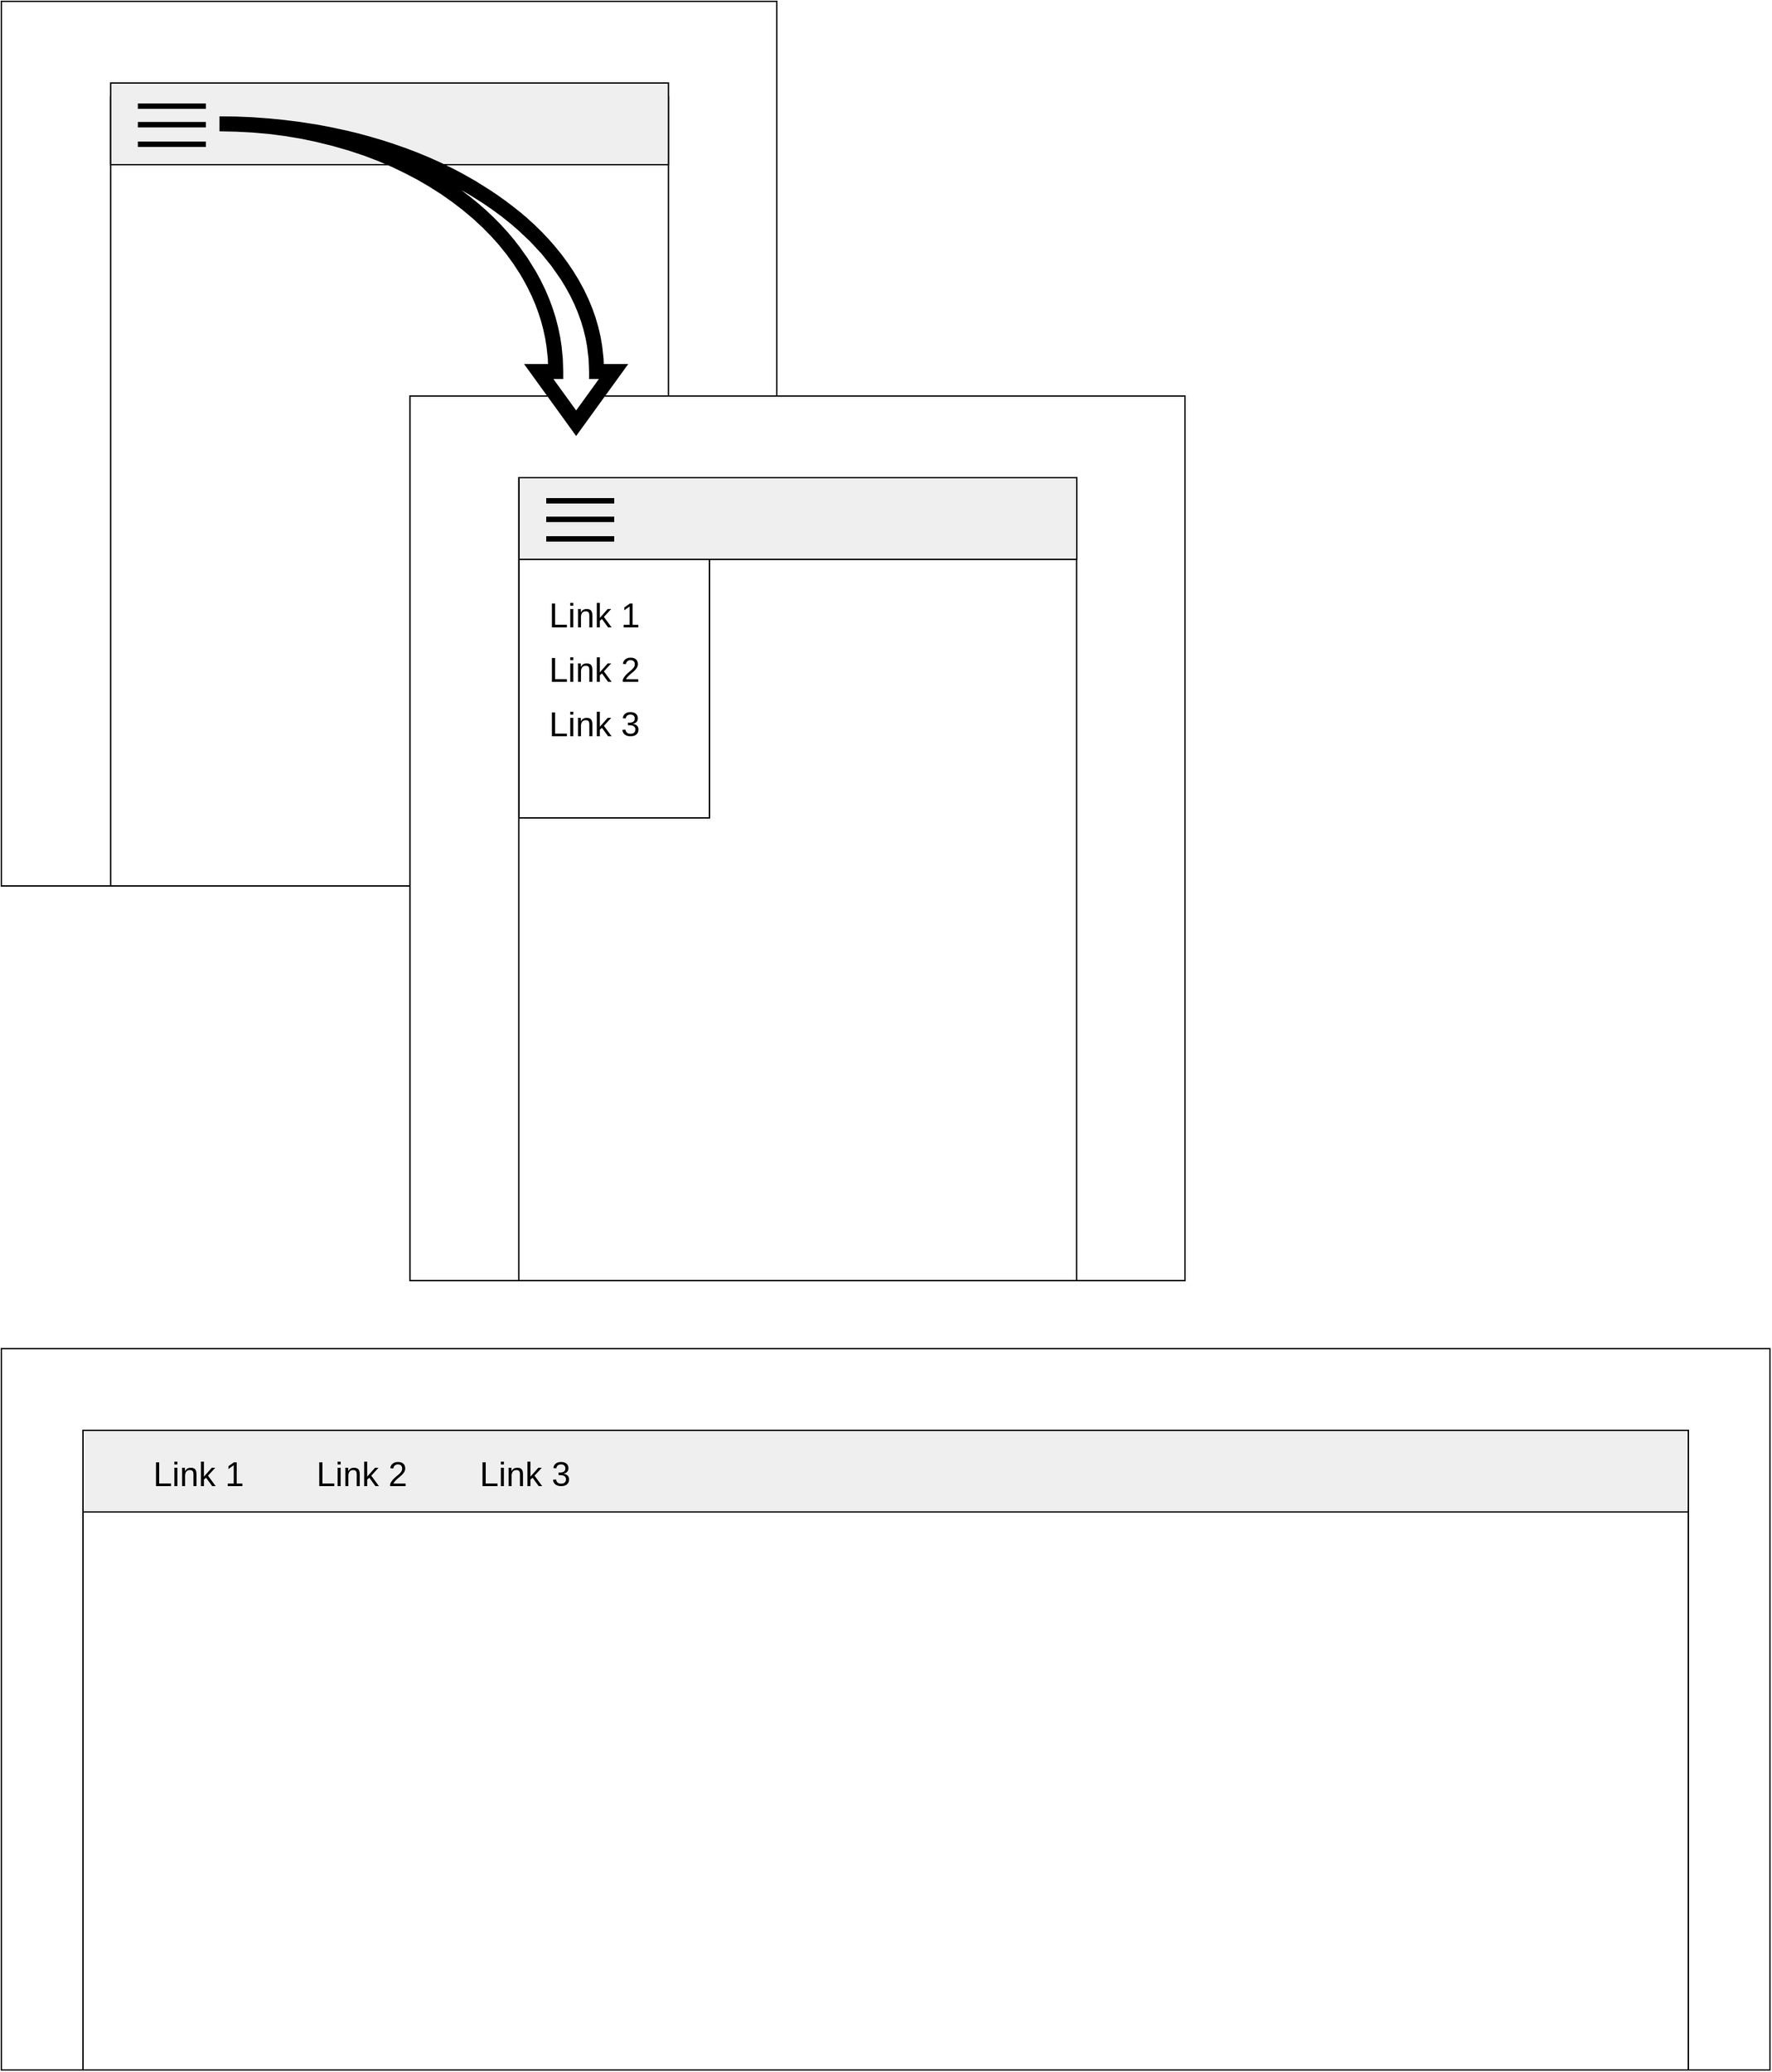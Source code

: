 <mxfile version="12.5.5" type="github">
  <diagram id="QGhUyTIW-ln7sHWoSe3L" name="Page-1">
    <mxGraphModel dx="1113" dy="652" grid="1" gridSize="10" guides="1" tooltips="1" connect="0" arrows="1" fold="1" page="1" pageScale="1" pageWidth="850" pageHeight="1100" math="0" shadow="0">
      <root>
        <mxCell id="0"/>
        <mxCell id="1" parent="0"/>
        <mxCell id="ib5cPDt98PrHHatiAGnp-25" value="" style="rounded=0;whiteSpace=wrap;html=1;strokeColor=#000000;fillColor=#FFFFFF;fontSize=15;" parent="1" vertex="1">
          <mxGeometry x="210" y="20" width="570" height="650" as="geometry"/>
        </mxCell>
        <mxCell id="ib5cPDt98PrHHatiAGnp-1" value="" style="rounded=0;whiteSpace=wrap;html=1;" parent="1" vertex="1">
          <mxGeometry x="290.33" y="90" width="410" height="580" as="geometry"/>
        </mxCell>
        <mxCell id="ib5cPDt98PrHHatiAGnp-2" value="" style="rounded=0;whiteSpace=wrap;html=1;fillColor=#efefef;" parent="1" vertex="1">
          <mxGeometry x="290.33" y="80" width="410" height="60" as="geometry"/>
        </mxCell>
        <mxCell id="ib5cPDt98PrHHatiAGnp-4" value="" style="endArrow=none;html=1;endSize=6;fontSize=15;strokeWidth=4;" parent="1" edge="1">
          <mxGeometry width="50" height="50" relative="1" as="geometry">
            <mxPoint x="310.33" y="97" as="sourcePoint"/>
            <mxPoint x="360.33" y="97" as="targetPoint"/>
          </mxGeometry>
        </mxCell>
        <mxCell id="ib5cPDt98PrHHatiAGnp-5" value="" style="endArrow=none;html=1;strokeWidth=4;" parent="1" edge="1">
          <mxGeometry width="50" height="50" relative="1" as="geometry">
            <mxPoint x="310.33" y="110.58" as="sourcePoint"/>
            <mxPoint x="360.33" y="110.58" as="targetPoint"/>
          </mxGeometry>
        </mxCell>
        <mxCell id="ib5cPDt98PrHHatiAGnp-6" value="" style="endArrow=none;html=1;strokeWidth=4;" parent="1" edge="1">
          <mxGeometry width="50" height="50" relative="1" as="geometry">
            <mxPoint x="310.33" y="125" as="sourcePoint"/>
            <mxPoint x="360.33" y="125" as="targetPoint"/>
          </mxGeometry>
        </mxCell>
        <mxCell id="ib5cPDt98PrHHatiAGnp-7" style="edgeStyle=orthogonalEdgeStyle;rounded=0;orthogonalLoop=1;jettySize=auto;html=1;exitX=0.5;exitY=1;exitDx=0;exitDy=0;endSize=6;strokeWidth=4;fontSize=15;" parent="1" source="ib5cPDt98PrHHatiAGnp-1" target="ib5cPDt98PrHHatiAGnp-1" edge="1">
          <mxGeometry relative="1" as="geometry"/>
        </mxCell>
        <mxCell id="ib5cPDt98PrHHatiAGnp-12" value="" style="rounded=0;whiteSpace=wrap;html=1;fontSize=15;fillColor=#eee;" parent="1" vertex="1">
          <mxGeometry x="590.5" y="430" width="160" height="200" as="geometry"/>
        </mxCell>
        <mxCell id="ib5cPDt98PrHHatiAGnp-29" value="" style="rounded=0;whiteSpace=wrap;html=1;strokeColor=#000000;fillColor=#FFFFFF;fontSize=15;" parent="1" vertex="1">
          <mxGeometry x="510.33" y="310" width="569.67" height="650" as="geometry"/>
        </mxCell>
        <mxCell id="ib5cPDt98PrHHatiAGnp-28" value="" style="rounded=0;whiteSpace=wrap;html=1;" parent="1" vertex="1">
          <mxGeometry x="590.33" y="370" width="410" height="590" as="geometry"/>
        </mxCell>
        <mxCell id="ib5cPDt98PrHHatiAGnp-8" value="" style="rounded=0;whiteSpace=wrap;html=1;fillColor=#efefef;" parent="1" vertex="1">
          <mxGeometry x="590.5" y="370" width="410" height="60" as="geometry"/>
        </mxCell>
        <mxCell id="ib5cPDt98PrHHatiAGnp-9" value="" style="endArrow=none;html=1;endSize=6;fontSize=15;strokeWidth=4;" parent="1" edge="1">
          <mxGeometry width="50" height="50" relative="1" as="geometry">
            <mxPoint x="610.5" y="387" as="sourcePoint"/>
            <mxPoint x="660.5" y="387" as="targetPoint"/>
          </mxGeometry>
        </mxCell>
        <mxCell id="ib5cPDt98PrHHatiAGnp-10" value="" style="endArrow=none;html=1;strokeWidth=4;" parent="1" edge="1">
          <mxGeometry width="50" height="50" relative="1" as="geometry">
            <mxPoint x="610.5" y="400.58" as="sourcePoint"/>
            <mxPoint x="660.5" y="400.58" as="targetPoint"/>
          </mxGeometry>
        </mxCell>
        <mxCell id="ib5cPDt98PrHHatiAGnp-11" value="" style="endArrow=none;html=1;strokeWidth=4;" parent="1" edge="1">
          <mxGeometry width="50" height="50" relative="1" as="geometry">
            <mxPoint x="610.5" y="415" as="sourcePoint"/>
            <mxPoint x="660.5" y="415" as="targetPoint"/>
          </mxGeometry>
        </mxCell>
        <mxCell id="ib5cPDt98PrHHatiAGnp-14" value="&lt;font style=&quot;font-size: 25px&quot;&gt;Link 1&lt;/font&gt;" style="text;html=1;strokeColor=none;fillColor=none;align=center;verticalAlign=middle;whiteSpace=wrap;rounded=0;fontSize=15;" parent="1" vertex="1">
          <mxGeometry x="600.5" y="460" width="90" height="20" as="geometry"/>
        </mxCell>
        <mxCell id="ib5cPDt98PrHHatiAGnp-18" value="&lt;font style=&quot;font-size: 25px&quot;&gt;Link 2&lt;/font&gt;" style="text;html=1;strokeColor=none;fillColor=none;align=center;verticalAlign=middle;whiteSpace=wrap;rounded=0;fontSize=15;" parent="1" vertex="1">
          <mxGeometry x="600.5" y="500" width="90" height="20" as="geometry"/>
        </mxCell>
        <mxCell id="ib5cPDt98PrHHatiAGnp-19" value="&lt;font style=&quot;font-size: 25px&quot;&gt;Link 3&lt;/font&gt;" style="text;html=1;strokeColor=none;fillColor=none;align=center;verticalAlign=middle;whiteSpace=wrap;rounded=0;fontSize=15;" parent="1" vertex="1">
          <mxGeometry x="600.5" y="540" width="90" height="20" as="geometry"/>
        </mxCell>
        <mxCell id="ib5cPDt98PrHHatiAGnp-30" value="" style="verticalLabelPosition=bottom;verticalAlign=top;html=1;shape=mxgraph.basic.rect;fillColor2=none;strokeWidth=1;size=20;indent=5;fillColor=none;gradientColor=none;fontSize=15;" parent="1" vertex="1">
          <mxGeometry x="590.5" y="430" width="140" height="190" as="geometry"/>
        </mxCell>
        <mxCell id="ib5cPDt98PrHHatiAGnp-31" value="" style="html=1;shadow=0;dashed=0;align=center;verticalAlign=middle;shape=mxgraph.arrows2.jumpInArrow;dy=15;dx=38;arrowHead=55;strokeColor=#000000;strokeWidth=11;fillColor=#ffffff;gradientColor=none;fontSize=15;direction=south;" parent="1" vertex="1">
          <mxGeometry x="370.33" y="110" width="289.67" height="220" as="geometry"/>
        </mxCell>
        <mxCell id="-b9HnFjxUjC7qoNVkgfR-1" value="" style="rounded=0;whiteSpace=wrap;html=1;" vertex="1" parent="1">
          <mxGeometry x="210" y="1010" width="1300" height="530" as="geometry"/>
        </mxCell>
        <mxCell id="-b9HnFjxUjC7qoNVkgfR-3" value="" style="rounded=0;whiteSpace=wrap;html=1;" vertex="1" parent="1">
          <mxGeometry x="270" y="1070" width="1180" height="470" as="geometry"/>
        </mxCell>
        <mxCell id="-b9HnFjxUjC7qoNVkgfR-2" value="" style="rounded=0;whiteSpace=wrap;html=1;fillColor=#efefef;" vertex="1" parent="1">
          <mxGeometry x="270" y="1070" width="1180" height="60" as="geometry"/>
        </mxCell>
        <mxCell id="-b9HnFjxUjC7qoNVkgfR-4" value="&lt;font style=&quot;font-size: 25px&quot;&gt;Link 1&lt;/font&gt;" style="text;html=1;strokeColor=none;fillColor=none;align=center;verticalAlign=middle;whiteSpace=wrap;rounded=0;fontSize=15;" vertex="1" parent="1">
          <mxGeometry x="310.0" y="1091" width="90" height="20" as="geometry"/>
        </mxCell>
        <mxCell id="-b9HnFjxUjC7qoNVkgfR-5" value="&lt;font style=&quot;font-size: 25px&quot;&gt;Link 2&lt;/font&gt;" style="text;html=1;strokeColor=none;fillColor=none;align=center;verticalAlign=middle;whiteSpace=wrap;rounded=0;fontSize=15;" vertex="1" parent="1">
          <mxGeometry x="430.0" y="1091" width="90" height="20" as="geometry"/>
        </mxCell>
        <mxCell id="-b9HnFjxUjC7qoNVkgfR-6" value="&lt;font style=&quot;font-size: 25px&quot;&gt;Link 3&lt;/font&gt;" style="text;html=1;strokeColor=none;fillColor=none;align=center;verticalAlign=middle;whiteSpace=wrap;rounded=0;fontSize=15;" vertex="1" parent="1">
          <mxGeometry x="550.0" y="1091" width="90" height="20" as="geometry"/>
        </mxCell>
      </root>
    </mxGraphModel>
  </diagram>
</mxfile>
